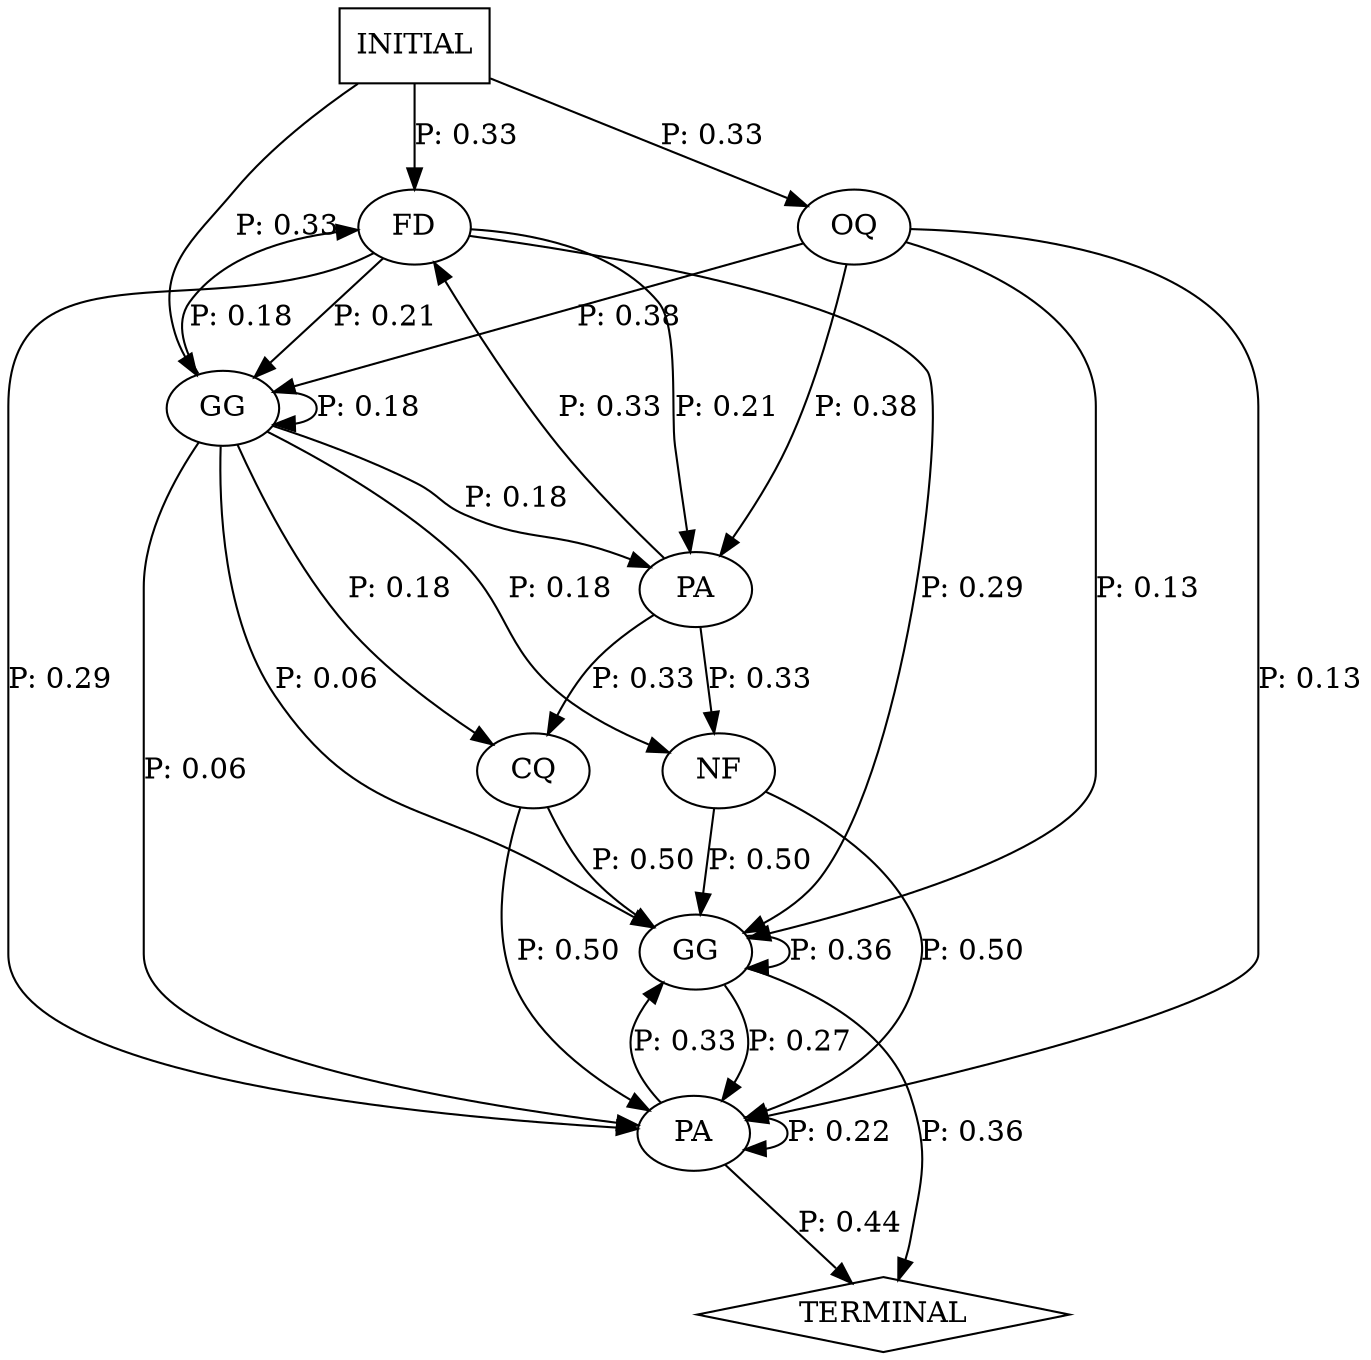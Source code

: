 digraph G {
  0 [label="CQ"];
  1 [label="FD"];
  2 [label="GG"];
  3 [label="GG"];
  4 [label="NF"];
  5 [label="OQ"];
  6 [label="PA"];
  7 [label="PA"];
  8 [label="TERMINAL",shape=diamond];
  9 [label="INITIAL",shape=box];
0->2 [label="P: 0.50"];
0->7 [label="P: 0.50"];
1->3 [label="P: 0.21"];
1->2 [label="P: 0.29"];
1->6 [label="P: 0.21"];
1->7 [label="P: 0.29"];
2->2 [label="P: 0.36"];
2->7 [label="P: 0.27"];
2->8 [label="P: 0.36"];
3->0 [label="P: 0.18"];
3->1 [label="P: 0.18"];
3->2 [label="P: 0.06"];
3->3 [label="P: 0.18"];
3->4 [label="P: 0.18"];
3->7 [label="P: 0.06"];
3->6 [label="P: 0.18"];
4->2 [label="P: 0.50"];
4->7 [label="P: 0.50"];
5->2 [label="P: 0.13"];
5->3 [label="P: 0.38"];
5->7 [label="P: 0.13"];
5->6 [label="P: 0.38"];
6->0 [label="P: 0.33"];
6->1 [label="P: 0.33"];
6->4 [label="P: 0.33"];
7->2 [label="P: 0.33"];
7->7 [label="P: 0.22"];
7->8 [label="P: 0.44"];
9->1 [label="P: 0.33"];
9->3 [label="P: 0.33"];
9->5 [label="P: 0.33"];
}
